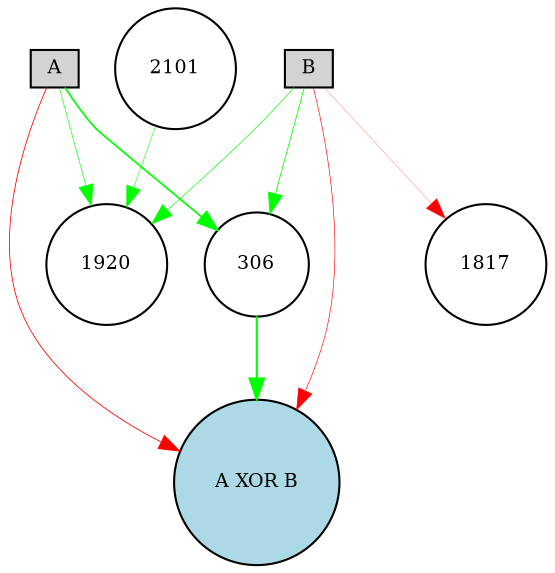 digraph {
	node [fontsize=9 height=0.2 shape=circle width=0.2]
	A [fillcolor=lightgray shape=box style=filled]
	B [fillcolor=lightgray shape=box style=filled]
	"A XOR B" [fillcolor=lightblue style=filled]
	1817 [fillcolor=white style=filled]
	306 [fillcolor=white style=filled]
	2101 [fillcolor=white style=filled]
	1920 [fillcolor=white style=filled]
	306 -> "A XOR B" [color=green penwidth=0.9734759769092385 style=solid]
	B -> 306 [color=green penwidth=0.3762472312326921 style=solid]
	B -> 1920 [color=green penwidth=0.3174491503242747 style=solid]
	2101 -> 1920 [color=green penwidth=0.25401952187319077 style=solid]
	A -> 1920 [color=green penwidth=0.29523161631253536 style=solid]
	B -> 1817 [color=red penwidth=0.11250710381873136 style=solid]
	A -> 306 [color=green penwidth=0.8168563223966288 style=solid]
	B -> "A XOR B" [color=red penwidth=0.30014149559473313 style=solid]
	A -> "A XOR B" [color=red penwidth=0.39203512020370024 style=solid]
}
